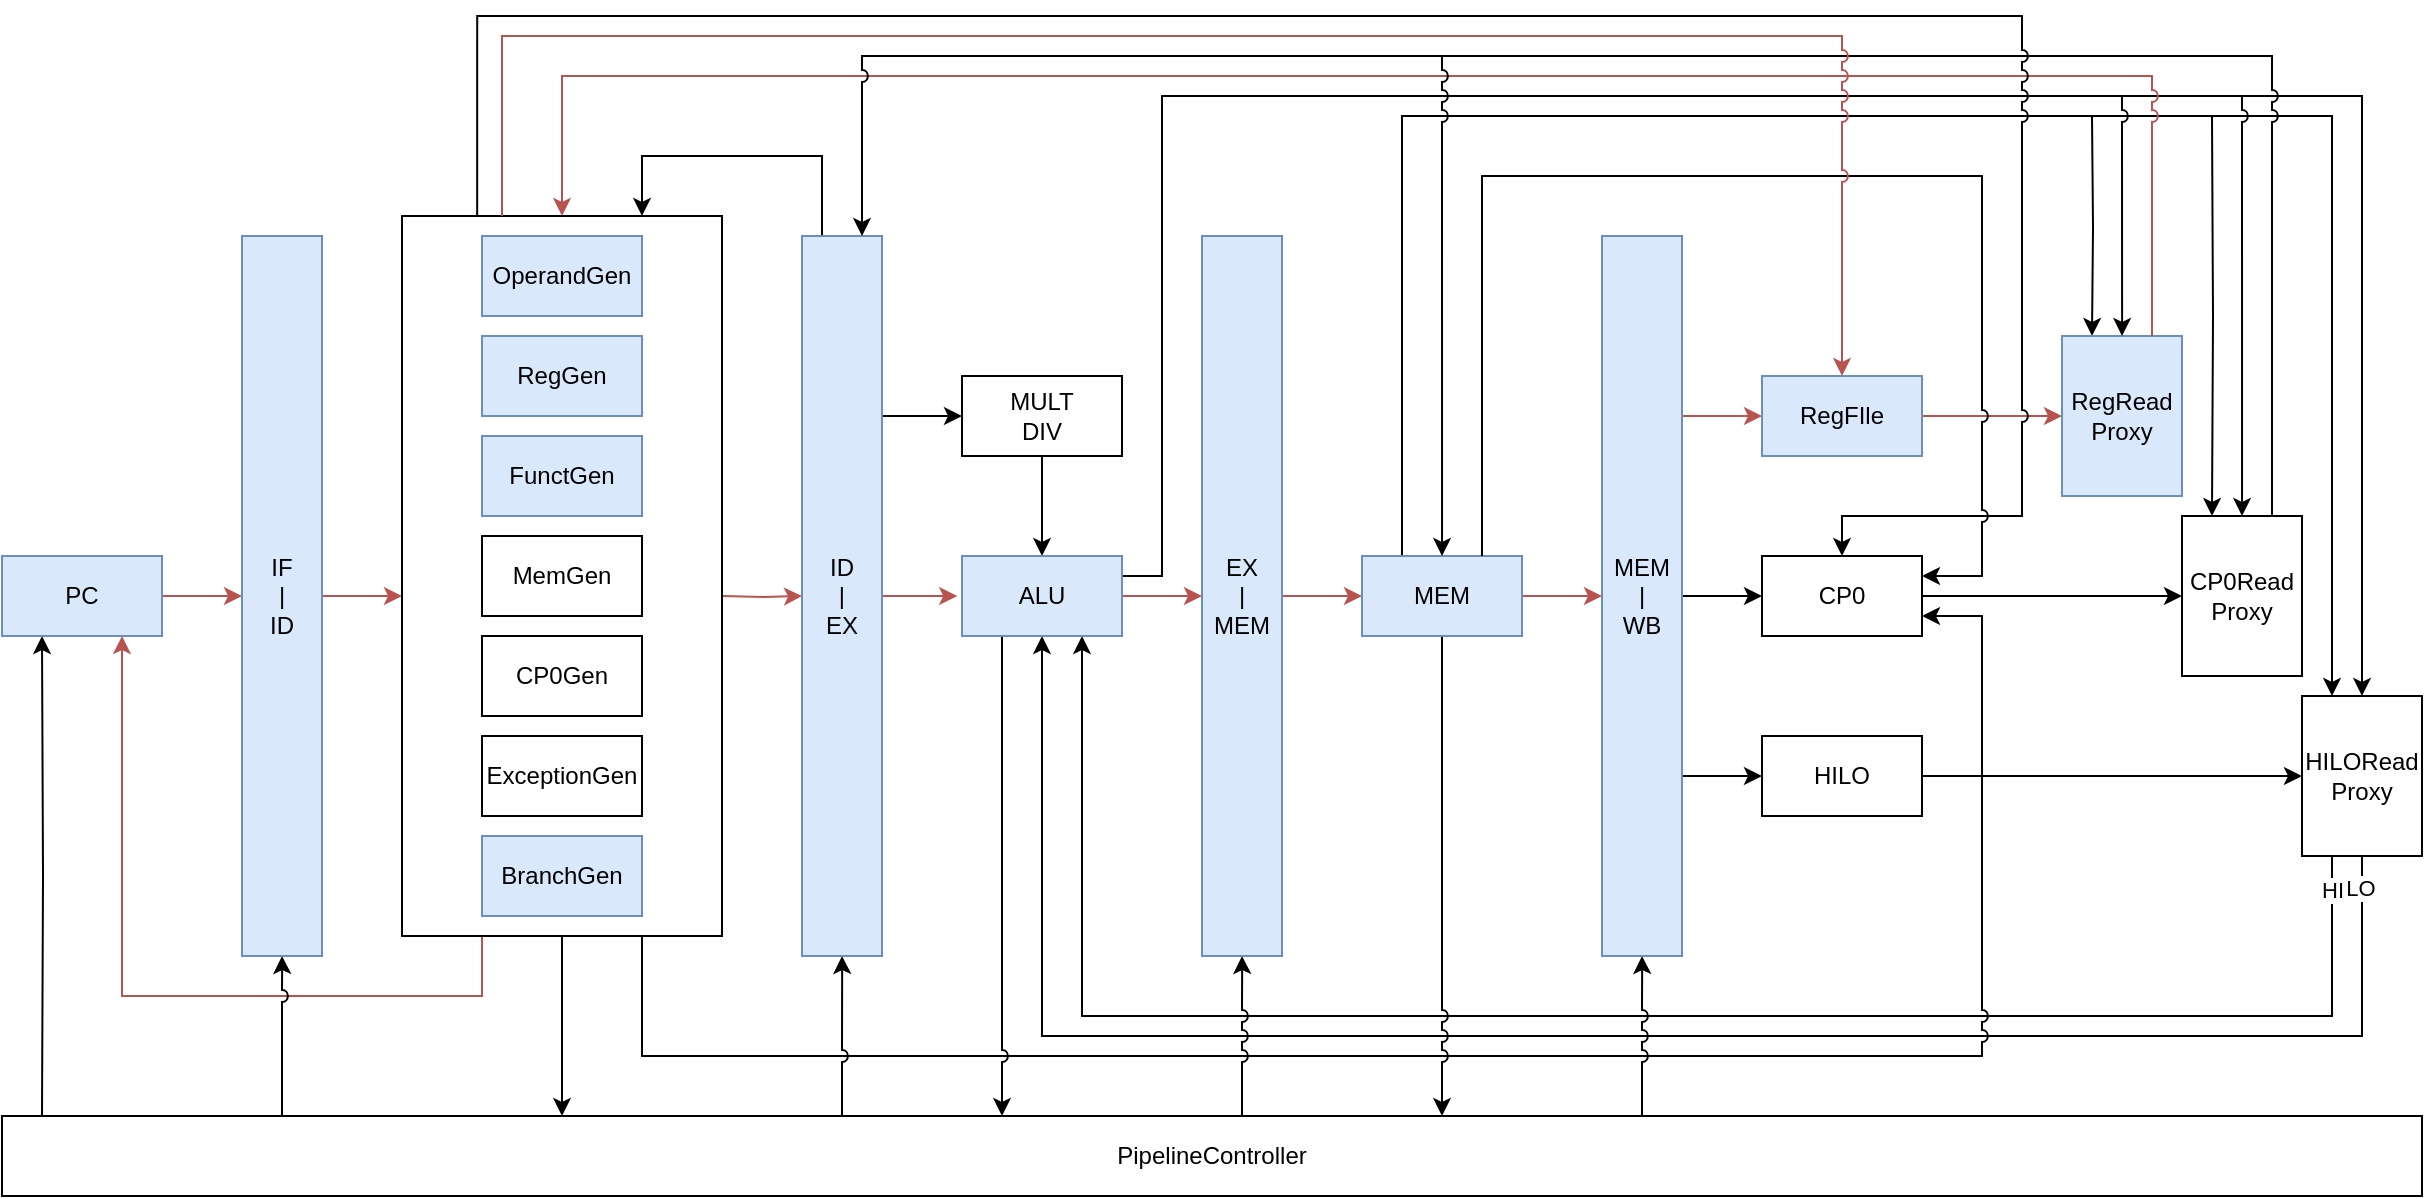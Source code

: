 <mxfile version="14.4.3" type="github">
  <diagram id="Vwi1EXBxK2TPIhp4Lb0i" name="Page-1">
    <mxGraphModel dx="884" dy="743" grid="1" gridSize="10" guides="1" tooltips="1" connect="1" arrows="1" fold="1" page="1" pageScale="1" pageWidth="1654" pageHeight="1169" math="0" shadow="0">
      <root>
        <mxCell id="0" />
        <mxCell id="1" parent="0" />
        <mxCell id="GnKGV7IZCZq4mpfxTUD4-72" value="" style="endArrow=none;html=1;" edge="1" parent="1">
          <mxGeometry width="50" height="50" relative="1" as="geometry">
            <mxPoint x="1360" y="230" as="sourcePoint" />
            <mxPoint x="1420" y="230" as="targetPoint" />
          </mxGeometry>
        </mxCell>
        <mxCell id="GnKGV7IZCZq4mpfxTUD4-73" value="" style="endArrow=none;html=1;" edge="1" parent="1">
          <mxGeometry width="50" height="50" relative="1" as="geometry">
            <mxPoint x="1345" y="240" as="sourcePoint" />
            <mxPoint x="1405" y="240" as="targetPoint" />
          </mxGeometry>
        </mxCell>
        <mxCell id="GnKGV7IZCZq4mpfxTUD4-74" value="" style="endArrow=none;html=1;exitX=1;exitY=0.25;exitDx=0;exitDy=0;jumpStyle=arc;rounded=0;" edge="1" parent="1" source="GnKGV7IZCZq4mpfxTUD4-110">
          <mxGeometry width="50" height="50" relative="1" as="geometry">
            <mxPoint x="860" y="340" as="sourcePoint" />
            <mxPoint x="1361.333" y="230" as="targetPoint" />
            <Array as="points">
              <mxPoint x="880" y="470" />
              <mxPoint x="880" y="230" />
            </Array>
          </mxGeometry>
        </mxCell>
        <mxCell id="GnKGV7IZCZq4mpfxTUD4-75" value="" style="endArrow=none;html=1;exitX=0.25;exitY=0;exitDx=0;exitDy=0;rounded=0;" edge="1" parent="1" source="GnKGV7IZCZq4mpfxTUD4-113">
          <mxGeometry width="50" height="50" relative="1" as="geometry">
            <mxPoint x="995" y="460" as="sourcePoint" />
            <mxPoint x="1345" y="240" as="targetPoint" />
            <Array as="points">
              <mxPoint x="1000" y="240" />
            </Array>
          </mxGeometry>
        </mxCell>
        <mxCell id="GnKGV7IZCZq4mpfxTUD4-76" style="edgeStyle=orthogonalEdgeStyle;rounded=0;orthogonalLoop=1;jettySize=auto;html=1;exitX=0.5;exitY=1;exitDx=0;exitDy=0;entryX=0.5;entryY=1;entryDx=0;entryDy=0;" edge="1" parent="1" source="GnKGV7IZCZq4mpfxTUD4-124" target="GnKGV7IZCZq4mpfxTUD4-110">
          <mxGeometry relative="1" as="geometry">
            <Array as="points">
              <mxPoint x="1480" y="700" />
              <mxPoint x="820" y="700" />
            </Array>
          </mxGeometry>
        </mxCell>
        <mxCell id="GnKGV7IZCZq4mpfxTUD4-77" value="LO" style="edgeLabel;html=1;align=center;verticalAlign=middle;resizable=0;points=[];" vertex="1" connectable="0" parent="GnKGV7IZCZq4mpfxTUD4-76">
          <mxGeometry x="-0.967" y="-1" relative="1" as="geometry">
            <mxPoint as="offset" />
          </mxGeometry>
        </mxCell>
        <mxCell id="GnKGV7IZCZq4mpfxTUD4-78" style="edgeStyle=orthogonalEdgeStyle;rounded=0;orthogonalLoop=1;jettySize=auto;html=1;exitX=0.25;exitY=1;exitDx=0;exitDy=0;entryX=0.75;entryY=1;entryDx=0;entryDy=0;" edge="1" parent="1" source="GnKGV7IZCZq4mpfxTUD4-124" target="GnKGV7IZCZq4mpfxTUD4-110">
          <mxGeometry relative="1" as="geometry">
            <Array as="points">
              <mxPoint x="1465" y="690" />
              <mxPoint x="840" y="690" />
            </Array>
          </mxGeometry>
        </mxCell>
        <mxCell id="GnKGV7IZCZq4mpfxTUD4-79" value="HI" style="edgeLabel;html=1;align=center;verticalAlign=middle;resizable=0;points=[];" vertex="1" connectable="0" parent="GnKGV7IZCZq4mpfxTUD4-78">
          <mxGeometry x="-0.962" relative="1" as="geometry">
            <mxPoint as="offset" />
          </mxGeometry>
        </mxCell>
        <mxCell id="GnKGV7IZCZq4mpfxTUD4-80" style="edgeStyle=orthogonalEdgeStyle;rounded=0;orthogonalLoop=1;jettySize=auto;html=1;entryX=0.75;entryY=1;entryDx=0;entryDy=0;fillColor=#f8cecc;strokeColor=#b85450;" edge="1" parent="1" source="GnKGV7IZCZq4mpfxTUD4-130" target="GnKGV7IZCZq4mpfxTUD4-87">
          <mxGeometry relative="1" as="geometry">
            <Array as="points">
              <mxPoint x="540" y="680" />
              <mxPoint x="360" y="680" />
            </Array>
            <mxPoint x="520" y="670" as="sourcePoint" />
          </mxGeometry>
        </mxCell>
        <mxCell id="GnKGV7IZCZq4mpfxTUD4-81" style="edgeStyle=orthogonalEdgeStyle;rounded=0;orthogonalLoop=1;jettySize=auto;html=1;entryX=1;entryY=0.75;entryDx=0;entryDy=0;jumpStyle=arc;" edge="1" parent="1" source="GnKGV7IZCZq4mpfxTUD4-130" target="GnKGV7IZCZq4mpfxTUD4-117">
          <mxGeometry relative="1" as="geometry">
            <Array as="points">
              <mxPoint x="620" y="710" />
              <mxPoint x="1290" y="710" />
              <mxPoint x="1290" y="490" />
            </Array>
            <mxPoint x="640" y="690" as="sourcePoint" />
          </mxGeometry>
        </mxCell>
        <mxCell id="GnKGV7IZCZq4mpfxTUD4-82" style="edgeStyle=orthogonalEdgeStyle;rounded=0;orthogonalLoop=1;jettySize=auto;html=1;jumpStyle=arc;" edge="1" parent="1" target="GnKGV7IZCZq4mpfxTUD4-124">
          <mxGeometry relative="1" as="geometry">
            <Array as="points">
              <mxPoint x="1480" y="230" />
            </Array>
            <mxPoint x="1420" y="230" as="sourcePoint" />
          </mxGeometry>
        </mxCell>
        <mxCell id="GnKGV7IZCZq4mpfxTUD4-83" style="edgeStyle=orthogonalEdgeStyle;rounded=0;orthogonalLoop=1;jettySize=auto;html=1;entryX=0.25;entryY=0;entryDx=0;entryDy=0;endFill=1;snapToPoint=0;" edge="1" parent="1" target="GnKGV7IZCZq4mpfxTUD4-124">
          <mxGeometry relative="1" as="geometry">
            <Array as="points">
              <mxPoint x="1465" y="240" />
            </Array>
            <mxPoint x="1405" y="240" as="sourcePoint" />
          </mxGeometry>
        </mxCell>
        <mxCell id="GnKGV7IZCZq4mpfxTUD4-84" value="PipelineController" style="rounded=0;whiteSpace=wrap;html=1;direction=south;" vertex="1" parent="1">
          <mxGeometry x="300" y="740" width="1210" height="40" as="geometry" />
        </mxCell>
        <mxCell id="GnKGV7IZCZq4mpfxTUD4-85" style="edgeStyle=orthogonalEdgeStyle;rounded=0;orthogonalLoop=1;jettySize=auto;html=1;exitX=1;exitY=0.5;exitDx=0;exitDy=0;fillColor=#f8cecc;strokeColor=#b85450;" edge="1" parent="1" source="GnKGV7IZCZq4mpfxTUD4-87" target="GnKGV7IZCZq4mpfxTUD4-90">
          <mxGeometry relative="1" as="geometry" />
        </mxCell>
        <mxCell id="GnKGV7IZCZq4mpfxTUD4-86" style="edgeStyle=orthogonalEdgeStyle;rounded=0;orthogonalLoop=1;jettySize=auto;html=1;entryX=0.25;entryY=1;entryDx=0;entryDy=0;" edge="1" parent="1" target="GnKGV7IZCZq4mpfxTUD4-87">
          <mxGeometry relative="1" as="geometry">
            <mxPoint x="320" y="740" as="sourcePoint" />
          </mxGeometry>
        </mxCell>
        <mxCell id="GnKGV7IZCZq4mpfxTUD4-87" value="PC" style="rounded=0;whiteSpace=wrap;html=1;fillColor=#dae8fc;strokeColor=#6c8ebf;" vertex="1" parent="1">
          <mxGeometry x="300" y="460" width="80" height="40" as="geometry" />
        </mxCell>
        <mxCell id="GnKGV7IZCZq4mpfxTUD4-88" style="edgeStyle=orthogonalEdgeStyle;rounded=0;orthogonalLoop=1;jettySize=auto;html=1;exitX=1;exitY=0.5;exitDx=0;exitDy=0;entryX=0;entryY=0.5;entryDx=0;entryDy=0;fillColor=#f8cecc;strokeColor=#b85450;" edge="1" parent="1" source="GnKGV7IZCZq4mpfxTUD4-90">
          <mxGeometry relative="1" as="geometry">
            <mxPoint x="500" y="480" as="targetPoint" />
          </mxGeometry>
        </mxCell>
        <mxCell id="GnKGV7IZCZq4mpfxTUD4-89" style="edgeStyle=orthogonalEdgeStyle;rounded=0;orthogonalLoop=1;jettySize=auto;html=1;entryX=0.5;entryY=1;entryDx=0;entryDy=0;jumpStyle=arc;" edge="1" parent="1" target="GnKGV7IZCZq4mpfxTUD4-90">
          <mxGeometry relative="1" as="geometry">
            <mxPoint x="440" y="740" as="sourcePoint" />
          </mxGeometry>
        </mxCell>
        <mxCell id="GnKGV7IZCZq4mpfxTUD4-90" value="IF&lt;br&gt;|&lt;br&gt;ID" style="rounded=0;whiteSpace=wrap;html=1;fillColor=#dae8fc;strokeColor=#6c8ebf;" vertex="1" parent="1">
          <mxGeometry x="420" y="300" width="40" height="360" as="geometry" />
        </mxCell>
        <mxCell id="GnKGV7IZCZq4mpfxTUD4-91" style="edgeStyle=orthogonalEdgeStyle;rounded=0;orthogonalLoop=1;jettySize=auto;html=1;exitX=1;exitY=0.25;exitDx=0;exitDy=0;entryX=0;entryY=0.5;entryDx=0;entryDy=0;" edge="1" parent="1" source="GnKGV7IZCZq4mpfxTUD4-95" target="GnKGV7IZCZq4mpfxTUD4-107">
          <mxGeometry relative="1" as="geometry" />
        </mxCell>
        <mxCell id="GnKGV7IZCZq4mpfxTUD4-92" style="edgeStyle=orthogonalEdgeStyle;rounded=0;orthogonalLoop=1;jettySize=auto;html=1;exitX=1;exitY=0.5;exitDx=0;exitDy=0;entryX=-0.03;entryY=0.482;entryDx=0;entryDy=0;entryPerimeter=0;fillColor=#f8cecc;strokeColor=#b85450;" edge="1" parent="1" source="GnKGV7IZCZq4mpfxTUD4-95" target="GnKGV7IZCZq4mpfxTUD4-110">
          <mxGeometry relative="1" as="geometry" />
        </mxCell>
        <mxCell id="GnKGV7IZCZq4mpfxTUD4-93" style="edgeStyle=orthogonalEdgeStyle;rounded=0;orthogonalLoop=1;jettySize=auto;html=1;entryX=0.5;entryY=1;entryDx=0;entryDy=0;jumpStyle=arc;" edge="1" parent="1" target="GnKGV7IZCZq4mpfxTUD4-95">
          <mxGeometry relative="1" as="geometry">
            <mxPoint x="720" y="740" as="sourcePoint" />
          </mxGeometry>
        </mxCell>
        <mxCell id="GnKGV7IZCZq4mpfxTUD4-94" style="edgeStyle=orthogonalEdgeStyle;rounded=0;orthogonalLoop=1;jettySize=auto;html=1;exitX=0.25;exitY=0;exitDx=0;exitDy=0;entryX=0.75;entryY=0;entryDx=0;entryDy=0;" edge="1" parent="1" source="GnKGV7IZCZq4mpfxTUD4-95" target="GnKGV7IZCZq4mpfxTUD4-130">
          <mxGeometry relative="1" as="geometry">
            <Array as="points">
              <mxPoint x="710" y="260" />
              <mxPoint x="620" y="260" />
            </Array>
            <mxPoint x="640" y="260" as="targetPoint" />
          </mxGeometry>
        </mxCell>
        <mxCell id="GnKGV7IZCZq4mpfxTUD4-95" value="ID&lt;br&gt;|&lt;br&gt;EX" style="rounded=0;whiteSpace=wrap;html=1;fillColor=#dae8fc;strokeColor=#6c8ebf;" vertex="1" parent="1">
          <mxGeometry x="700" y="300" width="40" height="360" as="geometry" />
        </mxCell>
        <mxCell id="GnKGV7IZCZq4mpfxTUD4-96" style="edgeStyle=orthogonalEdgeStyle;rounded=0;orthogonalLoop=1;jettySize=auto;html=1;exitX=1;exitY=0.5;exitDx=0;exitDy=0;entryX=0;entryY=0.5;entryDx=0;entryDy=0;fillColor=#f8cecc;strokeColor=#b85450;" edge="1" parent="1" source="GnKGV7IZCZq4mpfxTUD4-98" target="GnKGV7IZCZq4mpfxTUD4-113">
          <mxGeometry relative="1" as="geometry" />
        </mxCell>
        <mxCell id="GnKGV7IZCZq4mpfxTUD4-97" style="edgeStyle=orthogonalEdgeStyle;rounded=0;orthogonalLoop=1;jettySize=auto;html=1;entryX=0.5;entryY=1;entryDx=0;entryDy=0;jumpStyle=arc;" edge="1" parent="1" target="GnKGV7IZCZq4mpfxTUD4-98">
          <mxGeometry relative="1" as="geometry">
            <mxPoint x="920" y="740" as="sourcePoint" />
          </mxGeometry>
        </mxCell>
        <mxCell id="GnKGV7IZCZq4mpfxTUD4-98" value="EX&lt;br&gt;|&lt;br&gt;MEM" style="rounded=0;whiteSpace=wrap;html=1;fillColor=#dae8fc;strokeColor=#6c8ebf;" vertex="1" parent="1">
          <mxGeometry x="900" y="300" width="40" height="360" as="geometry" />
        </mxCell>
        <mxCell id="GnKGV7IZCZq4mpfxTUD4-99" style="edgeStyle=orthogonalEdgeStyle;rounded=0;orthogonalLoop=1;jettySize=auto;html=1;exitX=1;exitY=0.5;exitDx=0;exitDy=0;entryX=0;entryY=0.5;entryDx=0;entryDy=0;" edge="1" parent="1" source="GnKGV7IZCZq4mpfxTUD4-103" target="GnKGV7IZCZq4mpfxTUD4-117">
          <mxGeometry relative="1" as="geometry" />
        </mxCell>
        <mxCell id="GnKGV7IZCZq4mpfxTUD4-100" style="edgeStyle=orthogonalEdgeStyle;rounded=0;orthogonalLoop=1;jettySize=auto;html=1;exitX=1;exitY=0.25;exitDx=0;exitDy=0;entryX=0;entryY=0.5;entryDx=0;entryDy=0;fillColor=#f8cecc;strokeColor=#b85450;" edge="1" parent="1" source="GnKGV7IZCZq4mpfxTUD4-103" target="GnKGV7IZCZq4mpfxTUD4-115">
          <mxGeometry relative="1" as="geometry" />
        </mxCell>
        <mxCell id="GnKGV7IZCZq4mpfxTUD4-101" style="edgeStyle=orthogonalEdgeStyle;rounded=0;orthogonalLoop=1;jettySize=auto;html=1;exitX=1;exitY=0.75;exitDx=0;exitDy=0;entryX=0;entryY=0.5;entryDx=0;entryDy=0;" edge="1" parent="1" source="GnKGV7IZCZq4mpfxTUD4-103" target="GnKGV7IZCZq4mpfxTUD4-119">
          <mxGeometry relative="1" as="geometry" />
        </mxCell>
        <mxCell id="GnKGV7IZCZq4mpfxTUD4-102" style="edgeStyle=orthogonalEdgeStyle;rounded=0;orthogonalLoop=1;jettySize=auto;html=1;entryX=0.5;entryY=1;entryDx=0;entryDy=0;jumpStyle=arc;" edge="1" parent="1" target="GnKGV7IZCZq4mpfxTUD4-103">
          <mxGeometry relative="1" as="geometry">
            <mxPoint x="1120" y="740" as="sourcePoint" />
          </mxGeometry>
        </mxCell>
        <mxCell id="GnKGV7IZCZq4mpfxTUD4-103" value="MEM&lt;br&gt;|&lt;br&gt;WB" style="rounded=0;whiteSpace=wrap;html=1;fillColor=#dae8fc;strokeColor=#6c8ebf;" vertex="1" parent="1">
          <mxGeometry x="1100" y="300" width="40" height="360" as="geometry" />
        </mxCell>
        <mxCell id="GnKGV7IZCZq4mpfxTUD4-104" style="edgeStyle=orthogonalEdgeStyle;rounded=0;orthogonalLoop=1;jettySize=auto;html=1;exitX=1;exitY=0.5;exitDx=0;exitDy=0;entryX=0;entryY=0.5;entryDx=0;entryDy=0;fillColor=#f8cecc;strokeColor=#b85450;" edge="1" parent="1" target="GnKGV7IZCZq4mpfxTUD4-95">
          <mxGeometry relative="1" as="geometry">
            <mxPoint x="660" y="480" as="sourcePoint" />
          </mxGeometry>
        </mxCell>
        <mxCell id="GnKGV7IZCZq4mpfxTUD4-105" style="edgeStyle=orthogonalEdgeStyle;rounded=0;orthogonalLoop=1;jettySize=auto;html=1;exitX=0.5;exitY=1;exitDx=0;exitDy=0;" edge="1" parent="1" source="GnKGV7IZCZq4mpfxTUD4-130">
          <mxGeometry relative="1" as="geometry">
            <mxPoint x="620" y="680" as="sourcePoint" />
            <mxPoint x="580" y="740" as="targetPoint" />
            <Array as="points">
              <mxPoint x="580" y="740" />
            </Array>
          </mxGeometry>
        </mxCell>
        <mxCell id="GnKGV7IZCZq4mpfxTUD4-106" style="edgeStyle=orthogonalEdgeStyle;rounded=0;orthogonalLoop=1;jettySize=auto;html=1;exitX=0.5;exitY=1;exitDx=0;exitDy=0;entryX=0.5;entryY=0;entryDx=0;entryDy=0;" edge="1" parent="1" source="GnKGV7IZCZq4mpfxTUD4-107" target="GnKGV7IZCZq4mpfxTUD4-110">
          <mxGeometry relative="1" as="geometry" />
        </mxCell>
        <mxCell id="GnKGV7IZCZq4mpfxTUD4-107" value="MULT&lt;br&gt;DIV" style="rounded=0;whiteSpace=wrap;html=1;" vertex="1" parent="1">
          <mxGeometry x="780" y="370" width="80" height="40" as="geometry" />
        </mxCell>
        <mxCell id="GnKGV7IZCZq4mpfxTUD4-108" style="edgeStyle=orthogonalEdgeStyle;rounded=0;orthogonalLoop=1;jettySize=auto;html=1;exitX=1;exitY=0.5;exitDx=0;exitDy=0;entryX=0;entryY=0.5;entryDx=0;entryDy=0;fillColor=#f8cecc;strokeColor=#b85450;" edge="1" parent="1" source="GnKGV7IZCZq4mpfxTUD4-110" target="GnKGV7IZCZq4mpfxTUD4-98">
          <mxGeometry relative="1" as="geometry" />
        </mxCell>
        <mxCell id="GnKGV7IZCZq4mpfxTUD4-109" style="edgeStyle=orthogonalEdgeStyle;rounded=0;orthogonalLoop=1;jettySize=auto;html=1;exitX=0.25;exitY=1;exitDx=0;exitDy=0;jumpStyle=arc;" edge="1" parent="1" source="GnKGV7IZCZq4mpfxTUD4-110">
          <mxGeometry relative="1" as="geometry">
            <mxPoint x="800" y="740" as="targetPoint" />
          </mxGeometry>
        </mxCell>
        <mxCell id="GnKGV7IZCZq4mpfxTUD4-110" value="ALU" style="rounded=0;whiteSpace=wrap;html=1;fillColor=#dae8fc;strokeColor=#6c8ebf;" vertex="1" parent="1">
          <mxGeometry x="780" y="460" width="80" height="40" as="geometry" />
        </mxCell>
        <mxCell id="GnKGV7IZCZq4mpfxTUD4-111" style="edgeStyle=orthogonalEdgeStyle;rounded=0;orthogonalLoop=1;jettySize=auto;html=1;exitX=1;exitY=0.5;exitDx=0;exitDy=0;entryX=0;entryY=0.5;entryDx=0;entryDy=0;fillColor=#f8cecc;strokeColor=#b85450;" edge="1" parent="1" source="GnKGV7IZCZq4mpfxTUD4-113" target="GnKGV7IZCZq4mpfxTUD4-103">
          <mxGeometry relative="1" as="geometry" />
        </mxCell>
        <mxCell id="GnKGV7IZCZq4mpfxTUD4-112" style="edgeStyle=orthogonalEdgeStyle;rounded=0;orthogonalLoop=1;jettySize=auto;html=1;exitX=0.5;exitY=1;exitDx=0;exitDy=0;jumpStyle=arc;" edge="1" parent="1" source="GnKGV7IZCZq4mpfxTUD4-113">
          <mxGeometry relative="1" as="geometry">
            <mxPoint x="1020" y="740" as="targetPoint" />
          </mxGeometry>
        </mxCell>
        <mxCell id="GnKGV7IZCZq4mpfxTUD4-113" value="MEM" style="rounded=0;whiteSpace=wrap;html=1;fillColor=#dae8fc;strokeColor=#6c8ebf;" vertex="1" parent="1">
          <mxGeometry x="980" y="460" width="80" height="40" as="geometry" />
        </mxCell>
        <mxCell id="GnKGV7IZCZq4mpfxTUD4-114" style="edgeStyle=orthogonalEdgeStyle;rounded=0;orthogonalLoop=1;jettySize=auto;html=1;exitX=1;exitY=0.5;exitDx=0;exitDy=0;entryX=0;entryY=0.5;entryDx=0;entryDy=0;fillColor=#f8cecc;strokeColor=#b85450;" edge="1" parent="1" source="GnKGV7IZCZq4mpfxTUD4-115" target="GnKGV7IZCZq4mpfxTUD4-121">
          <mxGeometry relative="1" as="geometry" />
        </mxCell>
        <mxCell id="GnKGV7IZCZq4mpfxTUD4-115" value="RegFIle" style="rounded=0;whiteSpace=wrap;html=1;fillColor=#dae8fc;strokeColor=#6c8ebf;" vertex="1" parent="1">
          <mxGeometry x="1180" y="370" width="80" height="40" as="geometry" />
        </mxCell>
        <mxCell id="GnKGV7IZCZq4mpfxTUD4-116" style="edgeStyle=orthogonalEdgeStyle;rounded=0;orthogonalLoop=1;jettySize=auto;html=1;exitX=1;exitY=0.5;exitDx=0;exitDy=0;entryX=0;entryY=0.5;entryDx=0;entryDy=0;" edge="1" parent="1" source="GnKGV7IZCZq4mpfxTUD4-117" target="GnKGV7IZCZq4mpfxTUD4-123">
          <mxGeometry relative="1" as="geometry" />
        </mxCell>
        <mxCell id="GnKGV7IZCZq4mpfxTUD4-117" value="CP0" style="rounded=0;whiteSpace=wrap;html=1;" vertex="1" parent="1">
          <mxGeometry x="1180" y="460" width="80" height="40" as="geometry" />
        </mxCell>
        <mxCell id="GnKGV7IZCZq4mpfxTUD4-118" style="edgeStyle=orthogonalEdgeStyle;rounded=0;orthogonalLoop=1;jettySize=auto;html=1;exitX=1;exitY=0.5;exitDx=0;exitDy=0;entryX=0;entryY=0.5;entryDx=0;entryDy=0;" edge="1" parent="1" source="GnKGV7IZCZq4mpfxTUD4-119" target="GnKGV7IZCZq4mpfxTUD4-124">
          <mxGeometry relative="1" as="geometry" />
        </mxCell>
        <mxCell id="GnKGV7IZCZq4mpfxTUD4-119" value="HILO" style="rounded=0;whiteSpace=wrap;html=1;" vertex="1" parent="1">
          <mxGeometry x="1180" y="550" width="80" height="40" as="geometry" />
        </mxCell>
        <mxCell id="GnKGV7IZCZq4mpfxTUD4-120" style="edgeStyle=orthogonalEdgeStyle;rounded=0;orthogonalLoop=1;jettySize=auto;html=1;exitX=0.25;exitY=0;exitDx=0;exitDy=0;entryX=0.25;entryY=0;entryDx=0;entryDy=0;" edge="1" parent="1" target="GnKGV7IZCZq4mpfxTUD4-121">
          <mxGeometry relative="1" as="geometry">
            <mxPoint x="1345" y="240" as="sourcePoint" />
          </mxGeometry>
        </mxCell>
        <mxCell id="GnKGV7IZCZq4mpfxTUD4-121" value="RegRead&lt;br&gt;Proxy" style="rounded=0;whiteSpace=wrap;html=1;fillColor=#dae8fc;strokeColor=#6c8ebf;" vertex="1" parent="1">
          <mxGeometry x="1330" y="350" width="60" height="80" as="geometry" />
        </mxCell>
        <mxCell id="GnKGV7IZCZq4mpfxTUD4-122" style="edgeStyle=orthogonalEdgeStyle;rounded=0;orthogonalLoop=1;jettySize=auto;html=1;exitX=0.25;exitY=0;exitDx=0;exitDy=0;entryX=0.25;entryY=0;entryDx=0;entryDy=0;" edge="1" parent="1" target="GnKGV7IZCZq4mpfxTUD4-123">
          <mxGeometry relative="1" as="geometry">
            <mxPoint x="1405" y="240" as="sourcePoint" />
          </mxGeometry>
        </mxCell>
        <mxCell id="GnKGV7IZCZq4mpfxTUD4-123" value="CP0Read&lt;br&gt;Proxy" style="rounded=0;whiteSpace=wrap;html=1;" vertex="1" parent="1">
          <mxGeometry x="1390" y="440" width="60" height="80" as="geometry" />
        </mxCell>
        <mxCell id="GnKGV7IZCZq4mpfxTUD4-124" value="HILORead&lt;br&gt;Proxy" style="rounded=0;whiteSpace=wrap;html=1;" vertex="1" parent="1">
          <mxGeometry x="1450" y="530" width="60" height="80" as="geometry" />
        </mxCell>
        <mxCell id="GnKGV7IZCZq4mpfxTUD4-125" style="edgeStyle=orthogonalEdgeStyle;rounded=0;orthogonalLoop=1;jettySize=auto;html=1;exitX=0.5;exitY=0;exitDx=0;exitDy=0;entryX=0.5;entryY=0;entryDx=0;entryDy=0;jumpStyle=arc;" edge="1" parent="1" target="GnKGV7IZCZq4mpfxTUD4-121">
          <mxGeometry relative="1" as="geometry">
            <mxPoint x="1360" y="230" as="sourcePoint" />
          </mxGeometry>
        </mxCell>
        <mxCell id="GnKGV7IZCZq4mpfxTUD4-126" style="edgeStyle=orthogonalEdgeStyle;rounded=0;orthogonalLoop=1;jettySize=auto;html=1;exitX=0.5;exitY=0;exitDx=0;exitDy=0;entryX=0.5;entryY=0;entryDx=0;entryDy=0;jumpStyle=arc;" edge="1" parent="1" target="GnKGV7IZCZq4mpfxTUD4-123">
          <mxGeometry relative="1" as="geometry">
            <mxPoint x="1420" y="230" as="sourcePoint" />
          </mxGeometry>
        </mxCell>
        <mxCell id="GnKGV7IZCZq4mpfxTUD4-127" style="edgeStyle=orthogonalEdgeStyle;rounded=0;orthogonalLoop=1;jettySize=auto;html=1;exitX=0.75;exitY=0;exitDx=0;exitDy=0;jumpStyle=arc;entryX=0.5;entryY=0;entryDx=0;entryDy=0;fillColor=#f8cecc;strokeColor=#b85450;" edge="1" parent="1" source="GnKGV7IZCZq4mpfxTUD4-121" target="GnKGV7IZCZq4mpfxTUD4-130">
          <mxGeometry relative="1" as="geometry">
            <Array as="points">
              <mxPoint x="1375" y="220" />
              <mxPoint x="580" y="220" />
            </Array>
            <mxPoint x="620" y="220" as="targetPoint" />
          </mxGeometry>
        </mxCell>
        <mxCell id="GnKGV7IZCZq4mpfxTUD4-128" style="edgeStyle=orthogonalEdgeStyle;rounded=0;orthogonalLoop=1;jettySize=auto;html=1;entryX=0.75;entryY=0;entryDx=0;entryDy=0;jumpStyle=arc;" edge="1" parent="1" target="GnKGV7IZCZq4mpfxTUD4-95">
          <mxGeometry relative="1" as="geometry">
            <Array as="points">
              <mxPoint x="730" y="210" />
            </Array>
            <mxPoint x="1020" y="210" as="sourcePoint" />
          </mxGeometry>
        </mxCell>
        <mxCell id="GnKGV7IZCZq4mpfxTUD4-129" style="edgeStyle=orthogonalEdgeStyle;rounded=0;orthogonalLoop=1;jettySize=auto;html=1;entryX=0.5;entryY=0;entryDx=0;entryDy=0;jumpStyle=arc;" edge="1" parent="1" target="GnKGV7IZCZq4mpfxTUD4-113">
          <mxGeometry relative="1" as="geometry">
            <mxPoint x="1020" y="210" as="sourcePoint" />
          </mxGeometry>
        </mxCell>
        <mxCell id="GnKGV7IZCZq4mpfxTUD4-130" value="&lt;blockquote style=&quot;margin: 0 0 0 40px ; border: none ; padding: 0px&quot;&gt;&lt;/blockquote&gt;" style="rounded=0;whiteSpace=wrap;html=1;align=left;" vertex="1" parent="1">
          <mxGeometry x="500" y="290" width="160" height="360" as="geometry" />
        </mxCell>
        <mxCell id="GnKGV7IZCZq4mpfxTUD4-131" value="OperandGen" style="rounded=0;whiteSpace=wrap;html=1;fillColor=#dae8fc;strokeColor=#6c8ebf;" vertex="1" parent="1">
          <mxGeometry x="540" y="300" width="80" height="40" as="geometry" />
        </mxCell>
        <mxCell id="GnKGV7IZCZq4mpfxTUD4-132" value="CP0Gen" style="rounded=0;whiteSpace=wrap;html=1;" vertex="1" parent="1">
          <mxGeometry x="540" y="500" width="80" height="40" as="geometry" />
        </mxCell>
        <mxCell id="GnKGV7IZCZq4mpfxTUD4-133" value="ExceptionGen" style="rounded=0;whiteSpace=wrap;html=1;" vertex="1" parent="1">
          <mxGeometry x="540" y="550" width="80" height="40" as="geometry" />
        </mxCell>
        <mxCell id="GnKGV7IZCZq4mpfxTUD4-134" value="FunctGen" style="rounded=0;whiteSpace=wrap;html=1;fillColor=#dae8fc;strokeColor=#6c8ebf;" vertex="1" parent="1">
          <mxGeometry x="540" y="400" width="80" height="40" as="geometry" />
        </mxCell>
        <mxCell id="GnKGV7IZCZq4mpfxTUD4-135" value="MemGen" style="rounded=0;whiteSpace=wrap;html=1;" vertex="1" parent="1">
          <mxGeometry x="540" y="450" width="80" height="40" as="geometry" />
        </mxCell>
        <mxCell id="GnKGV7IZCZq4mpfxTUD4-136" value="BranchGen" style="rounded=0;whiteSpace=wrap;html=1;fillColor=#dae8fc;strokeColor=#6c8ebf;" vertex="1" parent="1">
          <mxGeometry x="540" y="600" width="80" height="40" as="geometry" />
        </mxCell>
        <mxCell id="GnKGV7IZCZq4mpfxTUD4-137" value="RegGen" style="rounded=0;whiteSpace=wrap;html=1;fillColor=#dae8fc;strokeColor=#6c8ebf;" vertex="1" parent="1">
          <mxGeometry x="540" y="350" width="80" height="40" as="geometry" />
        </mxCell>
        <mxCell id="GnKGV7IZCZq4mpfxTUD4-138" style="edgeStyle=orthogonalEdgeStyle;rounded=0;orthogonalLoop=1;jettySize=auto;html=1;exitX=0.5;exitY=1;exitDx=0;exitDy=0;" edge="1" parent="1" source="GnKGV7IZCZq4mpfxTUD4-130" target="GnKGV7IZCZq4mpfxTUD4-130">
          <mxGeometry x="500" y="290" as="geometry" />
        </mxCell>
        <mxCell id="GnKGV7IZCZq4mpfxTUD4-139" value="" style="endArrow=none;html=1;entryX=0.75;entryY=0;entryDx=0;entryDy=0;rounded=0;jumpStyle=arc;" edge="1" parent="1" target="GnKGV7IZCZq4mpfxTUD4-123">
          <mxGeometry width="50" height="50" relative="1" as="geometry">
            <mxPoint x="1020" y="210" as="sourcePoint" />
            <mxPoint x="1240" y="430" as="targetPoint" />
            <Array as="points">
              <mxPoint x="1435" y="210" />
            </Array>
          </mxGeometry>
        </mxCell>
        <mxCell id="GnKGV7IZCZq4mpfxTUD4-140" style="edgeStyle=orthogonalEdgeStyle;rounded=0;jumpStyle=arc;orthogonalLoop=1;jettySize=auto;html=1;exitX=0.5;exitY=0;exitDx=0;exitDy=0;endFill=1;entryX=0.5;entryY=0;entryDx=0;entryDy=0;" edge="1" parent="1" target="GnKGV7IZCZq4mpfxTUD4-117">
          <mxGeometry relative="1" as="geometry">
            <mxPoint x="537.585" y="290" as="sourcePoint" />
            <Array as="points">
              <mxPoint x="538" y="190" />
              <mxPoint x="1310" y="190" />
              <mxPoint x="1310" y="440" />
              <mxPoint x="1220" y="440" />
            </Array>
          </mxGeometry>
        </mxCell>
        <mxCell id="GnKGV7IZCZq4mpfxTUD4-141" style="edgeStyle=orthogonalEdgeStyle;rounded=0;orthogonalLoop=1;jettySize=auto;html=1;exitX=0.75;exitY=0;exitDx=0;exitDy=0;entryX=1;entryY=0.25;entryDx=0;entryDy=0;jumpStyle=arc;" edge="1" parent="1" source="GnKGV7IZCZq4mpfxTUD4-113" target="GnKGV7IZCZq4mpfxTUD4-117">
          <mxGeometry relative="1" as="geometry">
            <Array as="points">
              <mxPoint x="1040" y="270" />
              <mxPoint x="1290" y="270" />
              <mxPoint x="1290" y="470" />
            </Array>
          </mxGeometry>
        </mxCell>
        <mxCell id="GnKGV7IZCZq4mpfxTUD4-142" style="edgeStyle=orthogonalEdgeStyle;rounded=0;jumpStyle=arc;orthogonalLoop=1;jettySize=auto;html=1;entryX=0.5;entryY=0;entryDx=0;entryDy=0;endFill=1;fillColor=#f8cecc;strokeColor=#b85450;" edge="1" parent="1" target="GnKGV7IZCZq4mpfxTUD4-115">
          <mxGeometry relative="1" as="geometry">
            <mxPoint x="550" y="290" as="sourcePoint" />
            <Array as="points">
              <mxPoint x="550" y="290" />
              <mxPoint x="550" y="200" />
              <mxPoint x="1220" y="200" />
            </Array>
          </mxGeometry>
        </mxCell>
      </root>
    </mxGraphModel>
  </diagram>
</mxfile>
